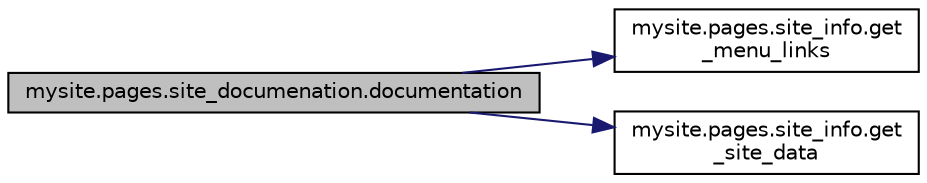 digraph "mysite.pages.site_documenation.documentation"
{
 // LATEX_PDF_SIZE
  edge [fontname="Helvetica",fontsize="10",labelfontname="Helvetica",labelfontsize="10"];
  node [fontname="Helvetica",fontsize="10",shape=record];
  rankdir="LR";
  Node1 [label="mysite.pages.site_documenation.documentation",height=0.2,width=0.4,color="black", fillcolor="grey75", style="filled", fontcolor="black",tooltip=" "];
  Node1 -> Node2 [color="midnightblue",fontsize="10",style="solid",fontname="Helvetica"];
  Node2 [label="mysite.pages.site_info.get\l_menu_links",height=0.2,width=0.4,color="black", fillcolor="white", style="filled",URL="$namespacemysite_1_1pages_1_1site__info.html#a5187b14d06cc5ee343bc001155608fc5",tooltip=" "];
  Node1 -> Node3 [color="midnightblue",fontsize="10",style="solid",fontname="Helvetica"];
  Node3 [label="mysite.pages.site_info.get\l_site_data",height=0.2,width=0.4,color="black", fillcolor="white", style="filled",URL="$namespacemysite_1_1pages_1_1site__info.html#acfaef45d391129232c39a4cbc20d22cd",tooltip=" "];
}
